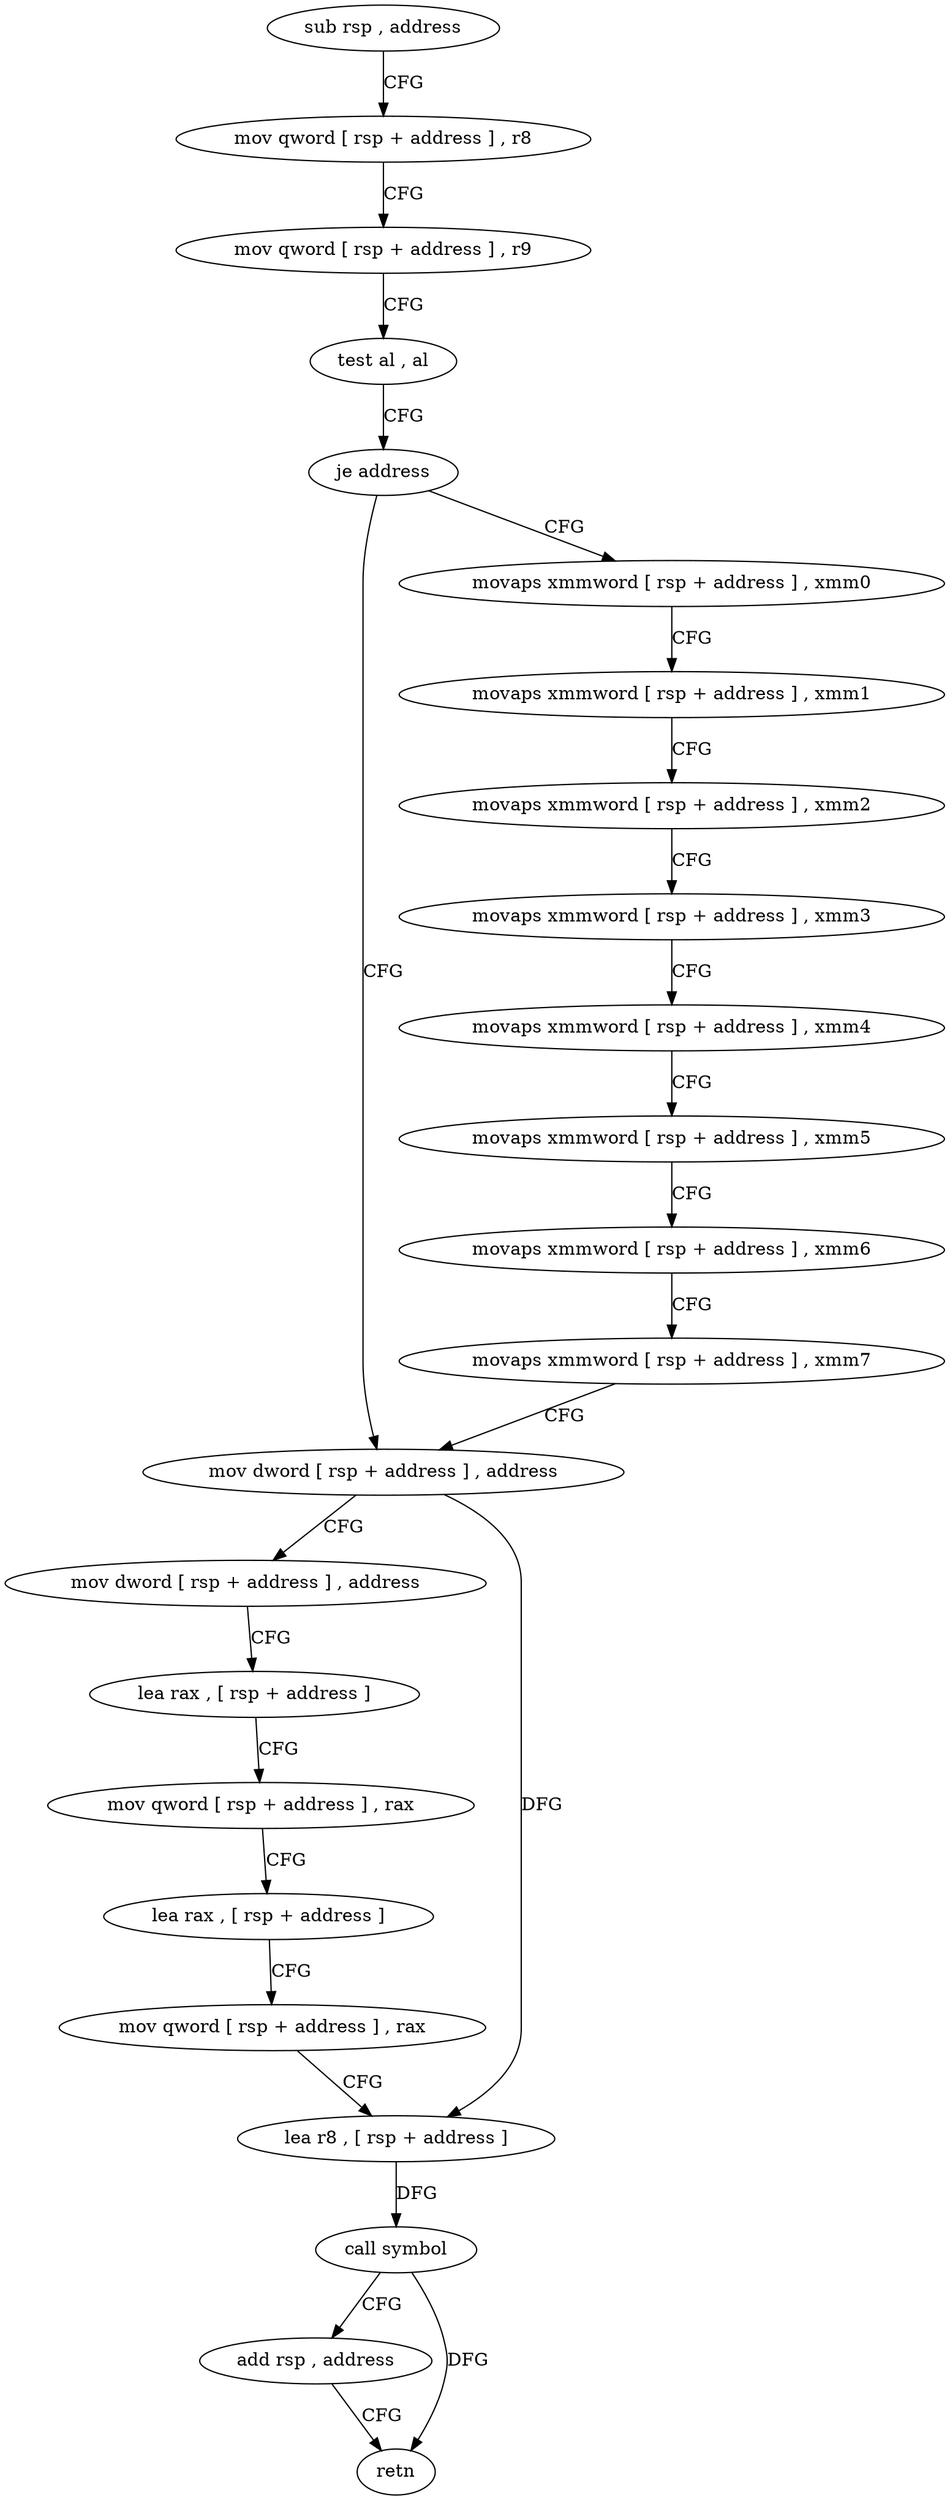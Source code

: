 digraph "func" {
"4376760" [label = "sub rsp , address" ]
"4376767" [label = "mov qword [ rsp + address ] , r8" ]
"4376772" [label = "mov qword [ rsp + address ] , r9" ]
"4376777" [label = "test al , al" ]
"4376779" [label = "je address" ]
"4376836" [label = "mov dword [ rsp + address ] , address" ]
"4376781" [label = "movaps xmmword [ rsp + address ] , xmm0" ]
"4376844" [label = "mov dword [ rsp + address ] , address" ]
"4376852" [label = "lea rax , [ rsp + address ]" ]
"4376860" [label = "mov qword [ rsp + address ] , rax" ]
"4376865" [label = "lea rax , [ rsp + address ]" ]
"4376870" [label = "mov qword [ rsp + address ] , rax" ]
"4376875" [label = "lea r8 , [ rsp + address ]" ]
"4376880" [label = "call symbol" ]
"4376885" [label = "add rsp , address" ]
"4376892" [label = "retn" ]
"4376786" [label = "movaps xmmword [ rsp + address ] , xmm1" ]
"4376791" [label = "movaps xmmword [ rsp + address ] , xmm2" ]
"4376796" [label = "movaps xmmword [ rsp + address ] , xmm3" ]
"4376804" [label = "movaps xmmword [ rsp + address ] , xmm4" ]
"4376812" [label = "movaps xmmword [ rsp + address ] , xmm5" ]
"4376820" [label = "movaps xmmword [ rsp + address ] , xmm6" ]
"4376828" [label = "movaps xmmword [ rsp + address ] , xmm7" ]
"4376760" -> "4376767" [ label = "CFG" ]
"4376767" -> "4376772" [ label = "CFG" ]
"4376772" -> "4376777" [ label = "CFG" ]
"4376777" -> "4376779" [ label = "CFG" ]
"4376779" -> "4376836" [ label = "CFG" ]
"4376779" -> "4376781" [ label = "CFG" ]
"4376836" -> "4376844" [ label = "CFG" ]
"4376836" -> "4376875" [ label = "DFG" ]
"4376781" -> "4376786" [ label = "CFG" ]
"4376844" -> "4376852" [ label = "CFG" ]
"4376852" -> "4376860" [ label = "CFG" ]
"4376860" -> "4376865" [ label = "CFG" ]
"4376865" -> "4376870" [ label = "CFG" ]
"4376870" -> "4376875" [ label = "CFG" ]
"4376875" -> "4376880" [ label = "DFG" ]
"4376880" -> "4376885" [ label = "CFG" ]
"4376880" -> "4376892" [ label = "DFG" ]
"4376885" -> "4376892" [ label = "CFG" ]
"4376786" -> "4376791" [ label = "CFG" ]
"4376791" -> "4376796" [ label = "CFG" ]
"4376796" -> "4376804" [ label = "CFG" ]
"4376804" -> "4376812" [ label = "CFG" ]
"4376812" -> "4376820" [ label = "CFG" ]
"4376820" -> "4376828" [ label = "CFG" ]
"4376828" -> "4376836" [ label = "CFG" ]
}
